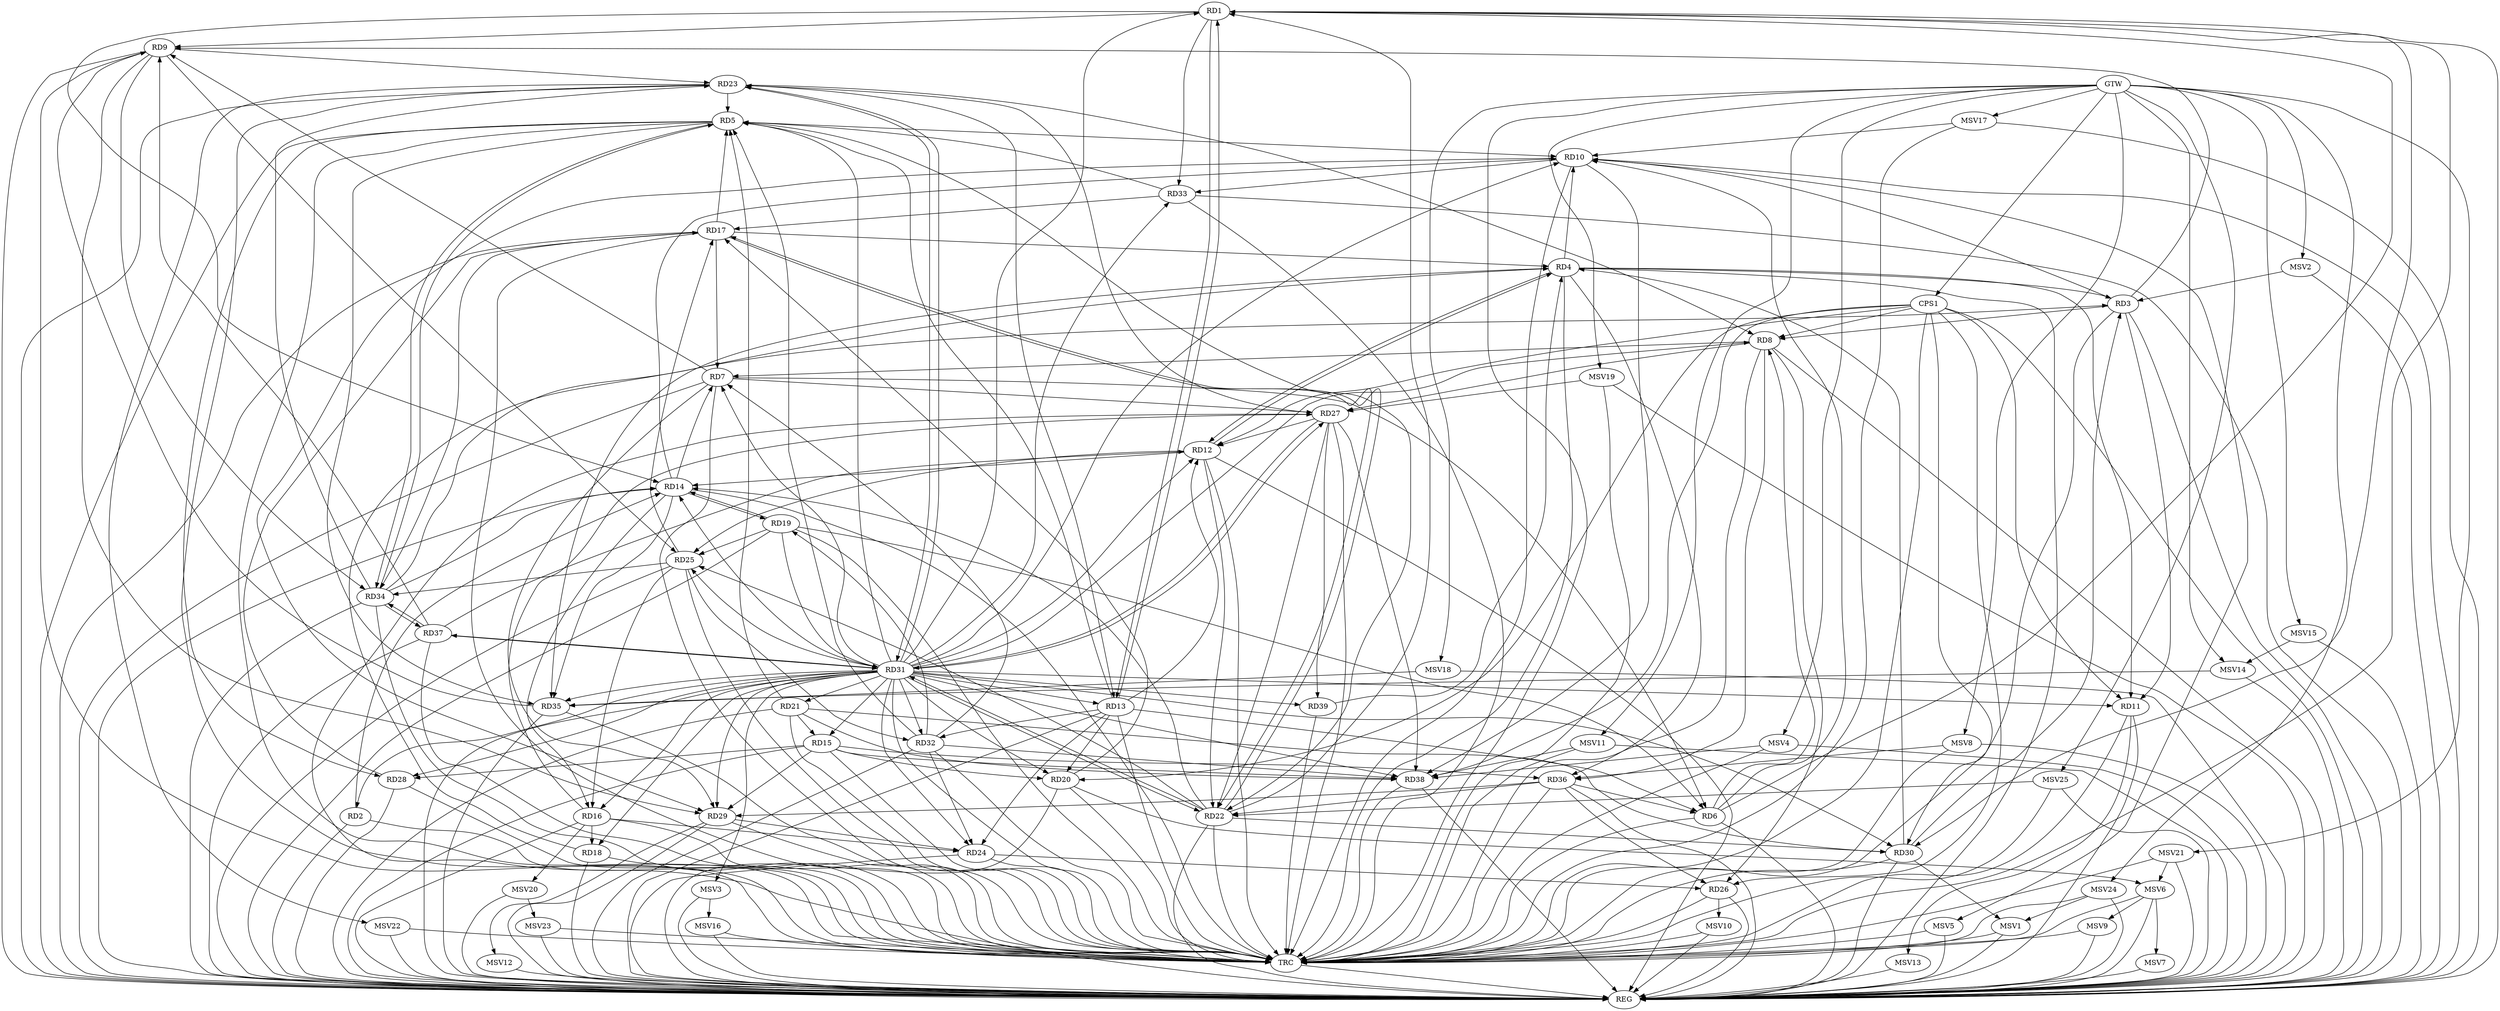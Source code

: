 strict digraph G {
  RD1 [ label="RD1" ];
  RD2 [ label="RD2" ];
  RD3 [ label="RD3" ];
  RD4 [ label="RD4" ];
  RD5 [ label="RD5" ];
  RD6 [ label="RD6" ];
  RD7 [ label="RD7" ];
  RD8 [ label="RD8" ];
  RD9 [ label="RD9" ];
  RD10 [ label="RD10" ];
  RD11 [ label="RD11" ];
  RD12 [ label="RD12" ];
  RD13 [ label="RD13" ];
  RD14 [ label="RD14" ];
  RD15 [ label="RD15" ];
  RD16 [ label="RD16" ];
  RD17 [ label="RD17" ];
  RD18 [ label="RD18" ];
  RD19 [ label="RD19" ];
  RD20 [ label="RD20" ];
  RD21 [ label="RD21" ];
  RD22 [ label="RD22" ];
  RD23 [ label="RD23" ];
  RD24 [ label="RD24" ];
  RD25 [ label="RD25" ];
  RD26 [ label="RD26" ];
  RD27 [ label="RD27" ];
  RD28 [ label="RD28" ];
  RD29 [ label="RD29" ];
  RD30 [ label="RD30" ];
  RD31 [ label="RD31" ];
  RD32 [ label="RD32" ];
  RD33 [ label="RD33" ];
  RD34 [ label="RD34" ];
  RD35 [ label="RD35" ];
  RD36 [ label="RD36" ];
  RD37 [ label="RD37" ];
  RD38 [ label="RD38" ];
  RD39 [ label="RD39" ];
  CPS1 [ label="CPS1" ];
  GTW [ label="GTW" ];
  REG [ label="REG" ];
  TRC [ label="TRC" ];
  MSV1 [ label="MSV1" ];
  MSV2 [ label="MSV2" ];
  MSV3 [ label="MSV3" ];
  MSV4 [ label="MSV4" ];
  MSV5 [ label="MSV5" ];
  MSV6 [ label="MSV6" ];
  MSV7 [ label="MSV7" ];
  MSV8 [ label="MSV8" ];
  MSV9 [ label="MSV9" ];
  MSV10 [ label="MSV10" ];
  MSV11 [ label="MSV11" ];
  MSV12 [ label="MSV12" ];
  MSV13 [ label="MSV13" ];
  MSV14 [ label="MSV14" ];
  MSV15 [ label="MSV15" ];
  MSV16 [ label="MSV16" ];
  MSV17 [ label="MSV17" ];
  MSV18 [ label="MSV18" ];
  MSV19 [ label="MSV19" ];
  MSV20 [ label="MSV20" ];
  MSV21 [ label="MSV21" ];
  MSV22 [ label="MSV22" ];
  MSV23 [ label="MSV23" ];
  MSV24 [ label="MSV24" ];
  MSV25 [ label="MSV25" ];
  RD6 -> RD1;
  RD1 -> RD9;
  RD1 -> RD13;
  RD13 -> RD1;
  RD1 -> RD14;
  RD22 -> RD1;
  RD1 -> RD30;
  RD1 -> RD33;
  RD2 -> RD14;
  RD4 -> RD3;
  RD3 -> RD8;
  RD3 -> RD9;
  RD3 -> RD10;
  RD3 -> RD11;
  RD18 -> RD3;
  RD30 -> RD3;
  RD4 -> RD10;
  RD4 -> RD11;
  RD4 -> RD12;
  RD12 -> RD4;
  RD17 -> RD4;
  RD30 -> RD4;
  RD34 -> RD4;
  RD4 -> RD35;
  RD4 -> RD36;
  RD39 -> RD4;
  RD5 -> RD10;
  RD13 -> RD5;
  RD17 -> RD5;
  RD21 -> RD5;
  RD5 -> RD22;
  RD23 -> RD5;
  RD5 -> RD28;
  RD32 -> RD5;
  RD33 -> RD5;
  RD5 -> RD34;
  RD34 -> RD5;
  RD5 -> RD35;
  RD7 -> RD6;
  RD6 -> RD8;
  RD6 -> RD10;
  RD13 -> RD6;
  RD19 -> RD6;
  RD36 -> RD6;
  RD8 -> RD7;
  RD7 -> RD9;
  RD14 -> RD7;
  RD17 -> RD7;
  RD7 -> RD27;
  RD7 -> RD29;
  RD32 -> RD7;
  RD23 -> RD8;
  RD8 -> RD26;
  RD8 -> RD27;
  RD8 -> RD36;
  RD9 -> RD23;
  RD9 -> RD25;
  RD9 -> RD29;
  RD9 -> RD34;
  RD35 -> RD9;
  RD37 -> RD9;
  RD14 -> RD10;
  RD10 -> RD29;
  RD10 -> RD33;
  RD10 -> RD38;
  RD31 -> RD11;
  RD13 -> RD12;
  RD12 -> RD14;
  RD12 -> RD22;
  RD12 -> RD25;
  RD27 -> RD12;
  RD31 -> RD12;
  RD37 -> RD12;
  RD13 -> RD20;
  RD23 -> RD13;
  RD13 -> RD24;
  RD13 -> RD32;
  RD14 -> RD16;
  RD14 -> RD19;
  RD19 -> RD14;
  RD22 -> RD14;
  RD31 -> RD14;
  RD34 -> RD14;
  RD14 -> RD35;
  RD15 -> RD20;
  RD21 -> RD15;
  RD15 -> RD28;
  RD15 -> RD29;
  RD15 -> RD36;
  RD15 -> RD38;
  RD16 -> RD18;
  RD16 -> RD24;
  RD25 -> RD16;
  RD16 -> RD27;
  RD20 -> RD17;
  RD17 -> RD22;
  RD22 -> RD17;
  RD25 -> RD17;
  RD28 -> RD17;
  RD33 -> RD17;
  RD17 -> RD34;
  RD19 -> RD25;
  RD19 -> RD31;
  RD32 -> RD19;
  RD21 -> RD30;
  RD21 -> RD38;
  RD22 -> RD25;
  RD27 -> RD22;
  RD22 -> RD30;
  RD22 -> RD31;
  RD31 -> RD22;
  RD36 -> RD22;
  RD27 -> RD23;
  RD23 -> RD31;
  RD31 -> RD23;
  RD34 -> RD23;
  RD24 -> RD26;
  RD29 -> RD24;
  RD31 -> RD24;
  RD32 -> RD24;
  RD25 -> RD32;
  RD25 -> RD34;
  RD36 -> RD26;
  RD27 -> RD31;
  RD27 -> RD38;
  RD27 -> RD39;
  RD31 -> RD28;
  RD31 -> RD29;
  RD36 -> RD29;
  RD31 -> RD30;
  RD31 -> RD37;
  RD37 -> RD31;
  RD31 -> RD38;
  RD32 -> RD38;
  RD34 -> RD37;
  RD37 -> RD34;
  CPS1 -> RD11;
  CPS1 -> RD38;
  CPS1 -> RD30;
  CPS1 -> RD8;
  CPS1 -> RD26;
  CPS1 -> RD12;
  CPS1 -> RD20;
  GTW -> CPS1;
  RD1 -> REG;
  RD2 -> REG;
  RD3 -> REG;
  RD4 -> REG;
  RD5 -> REG;
  RD6 -> REG;
  RD7 -> REG;
  RD8 -> REG;
  RD9 -> REG;
  RD10 -> REG;
  RD11 -> REG;
  RD12 -> REG;
  RD13 -> REG;
  RD14 -> REG;
  RD15 -> REG;
  RD16 -> REG;
  RD17 -> REG;
  RD18 -> REG;
  RD19 -> REG;
  RD20 -> REG;
  RD21 -> REG;
  RD22 -> REG;
  RD23 -> REG;
  RD24 -> REG;
  RD25 -> REG;
  RD26 -> REG;
  RD27 -> REG;
  RD28 -> REG;
  RD29 -> REG;
  RD30 -> REG;
  RD31 -> REG;
  RD32 -> REG;
  RD33 -> REG;
  RD34 -> REG;
  RD35 -> REG;
  RD36 -> REG;
  RD37 -> REG;
  RD38 -> REG;
  CPS1 -> REG;
  RD1 -> TRC;
  RD2 -> TRC;
  RD3 -> TRC;
  RD4 -> TRC;
  RD5 -> TRC;
  RD6 -> TRC;
  RD7 -> TRC;
  RD8 -> TRC;
  RD9 -> TRC;
  RD10 -> TRC;
  RD11 -> TRC;
  RD12 -> TRC;
  RD13 -> TRC;
  RD14 -> TRC;
  RD15 -> TRC;
  RD16 -> TRC;
  RD17 -> TRC;
  RD18 -> TRC;
  RD19 -> TRC;
  RD20 -> TRC;
  RD21 -> TRC;
  RD22 -> TRC;
  RD23 -> TRC;
  RD24 -> TRC;
  RD25 -> TRC;
  RD26 -> TRC;
  RD27 -> TRC;
  RD28 -> TRC;
  RD29 -> TRC;
  RD30 -> TRC;
  RD31 -> TRC;
  RD32 -> TRC;
  RD33 -> TRC;
  RD34 -> TRC;
  RD35 -> TRC;
  RD36 -> TRC;
  RD37 -> TRC;
  RD38 -> TRC;
  RD39 -> TRC;
  CPS1 -> TRC;
  GTW -> TRC;
  TRC -> REG;
  RD31 -> RD16;
  RD31 -> RD1;
  RD31 -> RD20;
  RD31 -> RD32;
  RD31 -> RD25;
  RD31 -> RD18;
  RD31 -> RD10;
  RD31 -> RD33;
  RD31 -> RD27;
  RD31 -> RD21;
  RD31 -> RD15;
  RD31 -> RD7;
  RD31 -> RD8;
  RD31 -> RD13;
  RD31 -> RD2;
  RD31 -> RD39;
  RD31 -> RD35;
  RD31 -> RD5;
  RD30 -> MSV1;
  MSV1 -> REG;
  MSV1 -> TRC;
  MSV2 -> RD3;
  GTW -> MSV2;
  MSV2 -> REG;
  RD31 -> MSV3;
  MSV3 -> REG;
  MSV4 -> RD38;
  GTW -> MSV4;
  MSV4 -> REG;
  MSV4 -> TRC;
  RD10 -> MSV5;
  MSV5 -> REG;
  MSV5 -> TRC;
  RD20 -> MSV6;
  MSV6 -> REG;
  MSV6 -> TRC;
  MSV6 -> MSV7;
  MSV7 -> REG;
  MSV8 -> RD36;
  GTW -> MSV8;
  MSV8 -> REG;
  MSV8 -> TRC;
  MSV6 -> MSV9;
  MSV9 -> REG;
  MSV9 -> TRC;
  RD26 -> MSV10;
  MSV10 -> REG;
  MSV10 -> TRC;
  MSV11 -> RD38;
  GTW -> MSV11;
  MSV11 -> REG;
  MSV11 -> TRC;
  RD29 -> MSV12;
  MSV12 -> REG;
  RD11 -> MSV13;
  MSV13 -> REG;
  MSV14 -> RD35;
  GTW -> MSV14;
  MSV14 -> REG;
  MSV15 -> MSV14;
  GTW -> MSV15;
  MSV15 -> REG;
  MSV3 -> MSV16;
  MSV16 -> REG;
  MSV16 -> TRC;
  MSV17 -> RD10;
  GTW -> MSV17;
  MSV17 -> REG;
  MSV17 -> TRC;
  MSV18 -> RD35;
  GTW -> MSV18;
  MSV18 -> REG;
  MSV19 -> RD27;
  GTW -> MSV19;
  MSV19 -> REG;
  MSV19 -> TRC;
  RD16 -> MSV20;
  MSV20 -> REG;
  MSV21 -> MSV6;
  GTW -> MSV21;
  MSV21 -> REG;
  MSV21 -> TRC;
  RD23 -> MSV22;
  MSV22 -> REG;
  MSV22 -> TRC;
  MSV20 -> MSV23;
  MSV23 -> REG;
  MSV23 -> TRC;
  MSV24 -> MSV1;
  GTW -> MSV24;
  MSV24 -> REG;
  MSV24 -> TRC;
  MSV25 -> RD22;
  GTW -> MSV25;
  MSV25 -> REG;
  MSV25 -> TRC;
}
